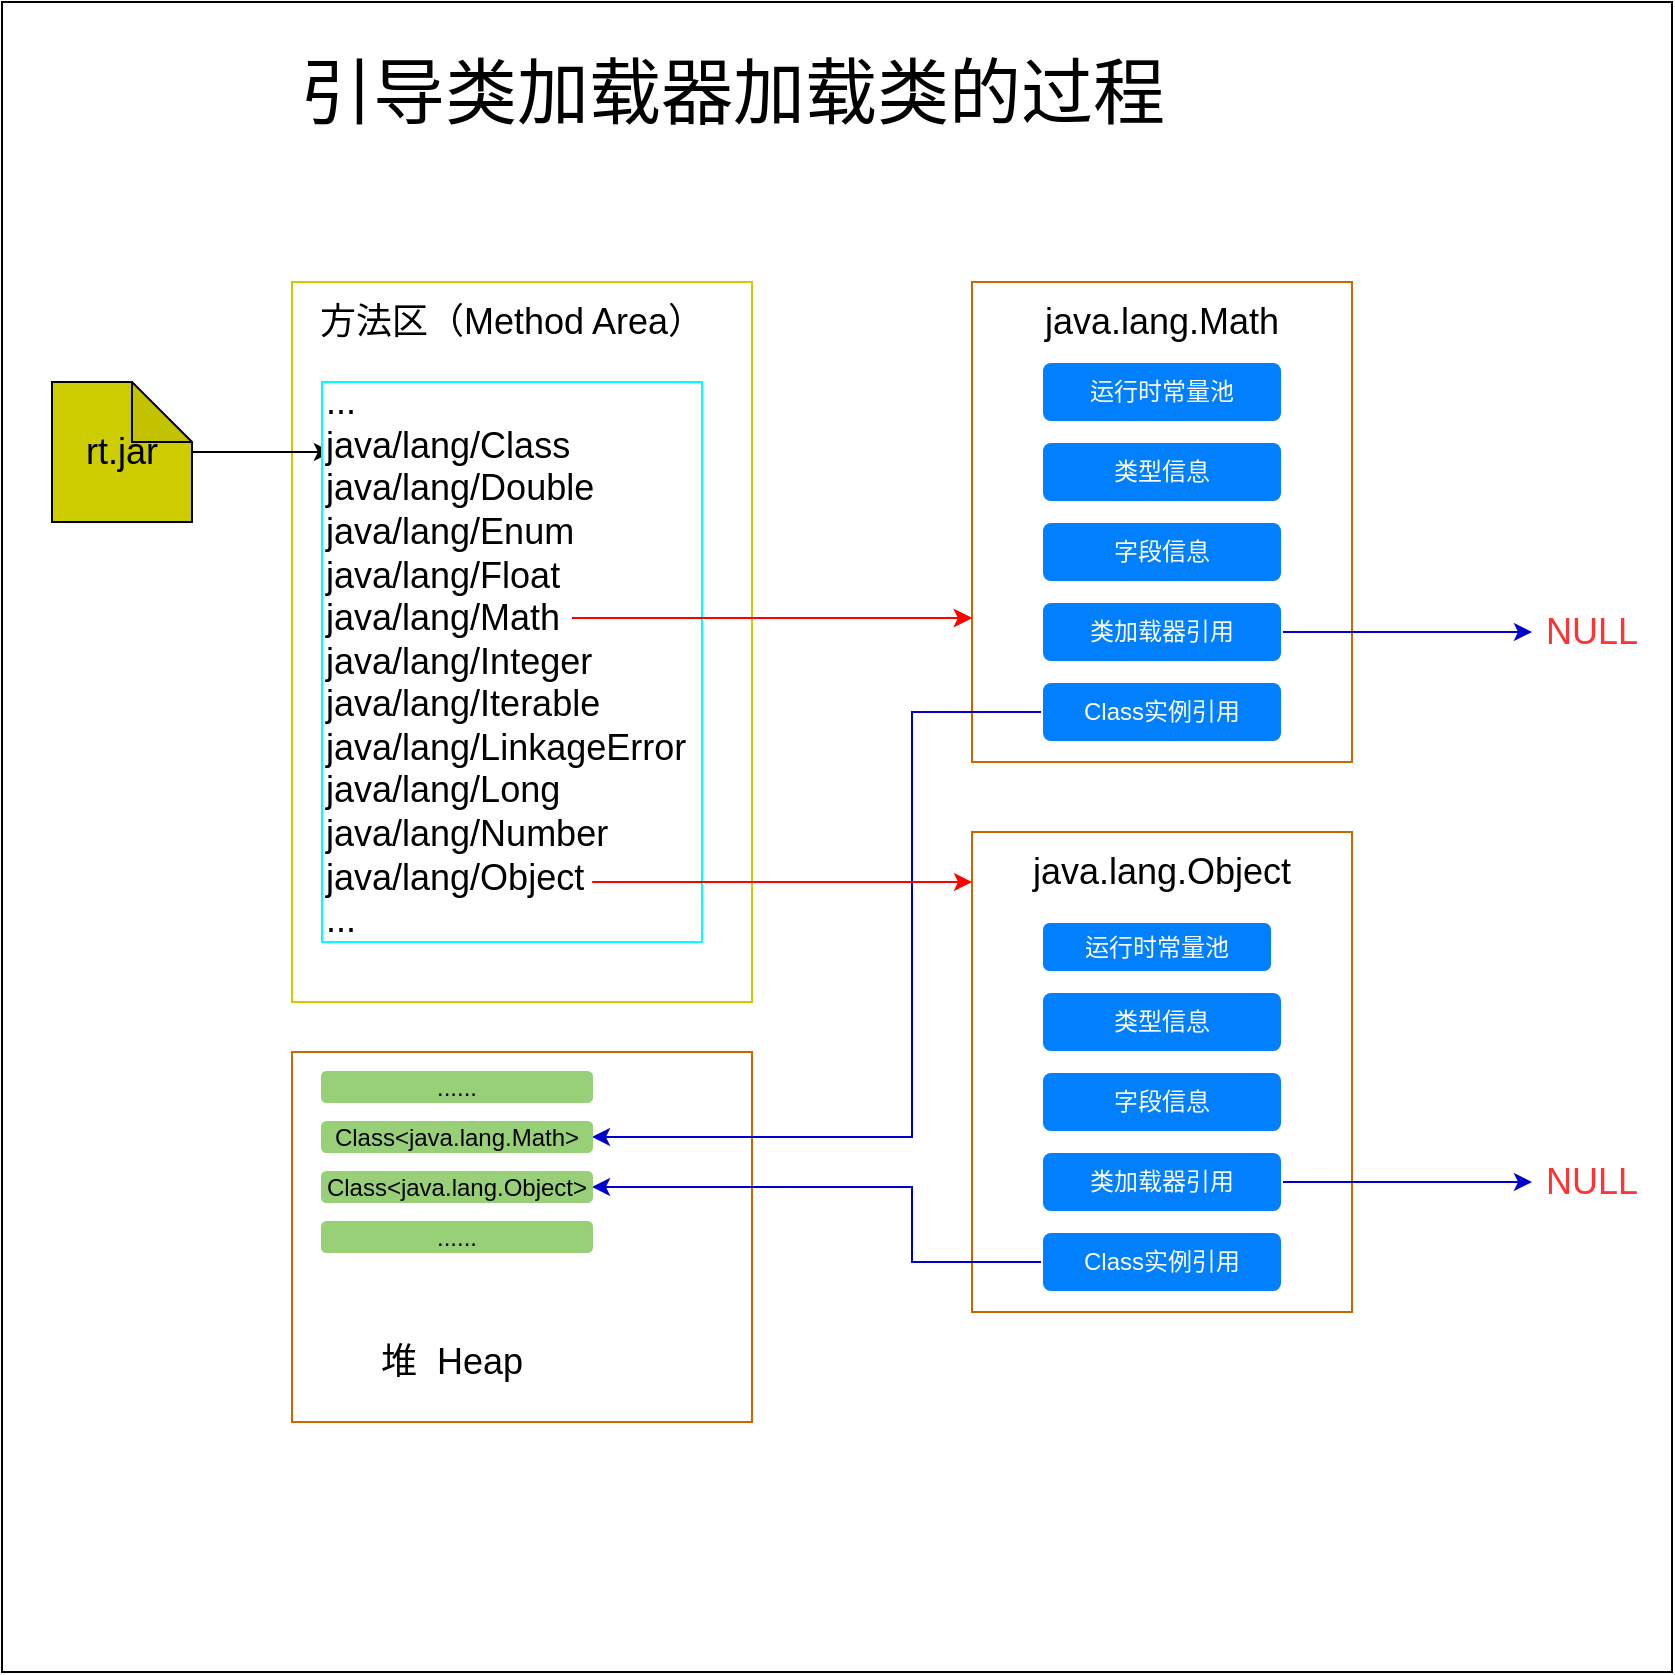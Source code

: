 <mxfile version="13.0.3" type="device"><diagram id="n30_cCHPt51QK4uyRG_O" name="第 1 页"><mxGraphModel dx="1346" dy="789" grid="1" gridSize="10" guides="1" tooltips="1" connect="1" arrows="1" fold="1" page="1" pageScale="1" pageWidth="827" pageHeight="1169" math="0" shadow="0"><root><mxCell id="0"/><mxCell id="1" parent="0"/><mxCell id="JGi0xxMnzyziCAYQxrvA-2" value="" style="whiteSpace=wrap;html=1;aspect=fixed;" vertex="1" parent="1"><mxGeometry x="125" y="50" width="835" height="835" as="geometry"/></mxCell><mxCell id="JGi0xxMnzyziCAYQxrvA-31" value="" style="rounded=0;whiteSpace=wrap;html=1;strokeColor=#CC6600;fillColor=#FFFFFF;" vertex="1" parent="1"><mxGeometry x="270" y="575" width="230" height="185" as="geometry"/></mxCell><mxCell id="JGi0xxMnzyziCAYQxrvA-5" value="" style="rounded=0;whiteSpace=wrap;html=1;fillColor=#FFFFFF;strokeColor=#CCCC00;" vertex="1" parent="1"><mxGeometry x="270" y="190" width="230" height="360" as="geometry"/></mxCell><mxCell id="JGi0xxMnzyziCAYQxrvA-21" value="" style="rounded=0;whiteSpace=wrap;html=1;fillColor=#FFFFFF;strokeColor=#CC6600;" vertex="1" parent="1"><mxGeometry x="610" y="465" width="190" height="240" as="geometry"/></mxCell><mxCell id="JGi0xxMnzyziCAYQxrvA-1" value="&lt;font style=&quot;font-size: 36px&quot;&gt;引导类加载器加载类的过程&lt;/font&gt;" style="text;html=1;align=center;verticalAlign=middle;resizable=0;points=[];autosize=1;" vertex="1" parent="1"><mxGeometry x="265" y="80" width="450" height="30" as="geometry"/></mxCell><mxCell id="JGi0xxMnzyziCAYQxrvA-22" style="edgeStyle=orthogonalEdgeStyle;rounded=0;orthogonalLoop=1;jettySize=auto;html=1;entryX=0.026;entryY=0.125;entryDx=0;entryDy=0;entryPerimeter=0;" edge="1" parent="1" source="JGi0xxMnzyziCAYQxrvA-3" target="JGi0xxMnzyziCAYQxrvA-7"><mxGeometry relative="1" as="geometry"/></mxCell><mxCell id="JGi0xxMnzyziCAYQxrvA-3" value="&lt;font style=&quot;font-size: 18px&quot;&gt;rt.jar&lt;/font&gt;" style="shape=note;whiteSpace=wrap;html=1;backgroundOutline=1;darkOpacity=0.05;fillColor=#CCCC00;" vertex="1" parent="1"><mxGeometry x="150" y="240" width="70" height="70" as="geometry"/></mxCell><mxCell id="JGi0xxMnzyziCAYQxrvA-6" value="&lt;font style=&quot;font-size: 18px&quot;&gt;方法区（Method Area）&lt;/font&gt;" style="text;html=1;strokeColor=none;fillColor=none;align=center;verticalAlign=middle;whiteSpace=wrap;rounded=0;" vertex="1" parent="1"><mxGeometry x="280" y="200" width="200" height="20" as="geometry"/></mxCell><mxCell id="JGi0xxMnzyziCAYQxrvA-7" value="&lt;font style=&quot;font-size: 18px&quot;&gt;...&lt;br&gt;java/lang/Class&lt;br&gt;java/lang/Double&lt;br&gt;java/lang/Enum&lt;br&gt;java/lang/Float&lt;br&gt;java/lang/Math&lt;br&gt;java/lang/Integer&lt;br&gt;java/lang/Iterable&lt;br&gt;java/lang/LinkageError&lt;br&gt;java/lang/Long&lt;br&gt;java/lang/Number&lt;br&gt;java/lang/Object&lt;br&gt;...&lt;/font&gt;" style="rounded=0;whiteSpace=wrap;html=1;fillColor=#FFFFFF;align=left;strokeColor=#00FFFF;" vertex="1" parent="1"><mxGeometry x="285" y="240" width="190" height="280" as="geometry"/></mxCell><mxCell id="JGi0xxMnzyziCAYQxrvA-8" value="" style="rounded=0;whiteSpace=wrap;html=1;fillColor=#FFFFFF;strokeColor=#CC6600;" vertex="1" parent="1"><mxGeometry x="610" y="190" width="190" height="240" as="geometry"/></mxCell><mxCell id="JGi0xxMnzyziCAYQxrvA-9" value="&lt;font style=&quot;font-size: 18px&quot;&gt;java.lang.Math&lt;/font&gt;" style="text;html=1;strokeColor=none;fillColor=none;align=center;verticalAlign=middle;whiteSpace=wrap;rounded=0;" vertex="1" parent="1"><mxGeometry x="670" y="200" width="70" height="20" as="geometry"/></mxCell><mxCell id="JGi0xxMnzyziCAYQxrvA-10" value="&lt;font color=&quot;#ffffff&quot;&gt;运行时常量池&lt;/font&gt;" style="rounded=1;whiteSpace=wrap;html=1;fillColor=#007FFF;strokeColor=#FFFFFF;" vertex="1" parent="1"><mxGeometry x="645" y="230" width="120" height="30" as="geometry"/></mxCell><mxCell id="JGi0xxMnzyziCAYQxrvA-11" value="&lt;font color=&quot;#ffffff&quot;&gt;类型信息&lt;/font&gt;" style="rounded=1;whiteSpace=wrap;html=1;fillColor=#007FFF;strokeColor=#FFFFFF;" vertex="1" parent="1"><mxGeometry x="645" y="270" width="120" height="30" as="geometry"/></mxCell><mxCell id="JGi0xxMnzyziCAYQxrvA-12" value="&lt;font color=&quot;#ffffff&quot;&gt;字段信息&lt;/font&gt;" style="rounded=1;whiteSpace=wrap;html=1;fillColor=#007FFF;strokeColor=#FFFFFF;" vertex="1" parent="1"><mxGeometry x="645" y="310" width="120" height="30" as="geometry"/></mxCell><mxCell id="JGi0xxMnzyziCAYQxrvA-27" style="edgeStyle=orthogonalEdgeStyle;rounded=0;orthogonalLoop=1;jettySize=auto;html=1;strokeColor=#0000CC;" edge="1" parent="1" source="JGi0xxMnzyziCAYQxrvA-13"><mxGeometry relative="1" as="geometry"><mxPoint x="890" y="365" as="targetPoint"/></mxGeometry></mxCell><mxCell id="JGi0xxMnzyziCAYQxrvA-13" value="&lt;font color=&quot;#ffffff&quot;&gt;类加载器引用&lt;/font&gt;" style="rounded=1;whiteSpace=wrap;html=1;fillColor=#007FFF;strokeColor=#FFFFFF;" vertex="1" parent="1"><mxGeometry x="645" y="350" width="120" height="30" as="geometry"/></mxCell><mxCell id="JGi0xxMnzyziCAYQxrvA-37" style="edgeStyle=orthogonalEdgeStyle;rounded=0;orthogonalLoop=1;jettySize=auto;html=1;entryX=1;entryY=0.5;entryDx=0;entryDy=0;strokeColor=#0000CC;exitX=0;exitY=0.5;exitDx=0;exitDy=0;" edge="1" parent="1" source="JGi0xxMnzyziCAYQxrvA-14" target="JGi0xxMnzyziCAYQxrvA-34"><mxGeometry relative="1" as="geometry"><Array as="points"><mxPoint x="580" y="405"/><mxPoint x="580" y="618"/></Array></mxGeometry></mxCell><mxCell id="JGi0xxMnzyziCAYQxrvA-14" value="&lt;font color=&quot;#ffffff&quot;&gt;Class实例引用&lt;/font&gt;" style="rounded=1;whiteSpace=wrap;html=1;fillColor=#007FFF;strokeColor=#FFFFFF;" vertex="1" parent="1"><mxGeometry x="645" y="390" width="120" height="30" as="geometry"/></mxCell><mxCell id="JGi0xxMnzyziCAYQxrvA-15" value="&lt;font style=&quot;font-size: 18px&quot;&gt;java.lang.Object&lt;/font&gt;" style="text;html=1;strokeColor=none;fillColor=none;align=center;verticalAlign=middle;whiteSpace=wrap;rounded=0;" vertex="1" parent="1"><mxGeometry x="670" y="475" width="70" height="20" as="geometry"/></mxCell><mxCell id="JGi0xxMnzyziCAYQxrvA-16" value="&lt;font color=&quot;#ffffff&quot;&gt;运行时常量池&lt;/font&gt;" style="rounded=1;whiteSpace=wrap;html=1;fillColor=#007FFF;strokeColor=#FFFFFF;" vertex="1" parent="1"><mxGeometry x="645" y="510" width="115" height="25" as="geometry"/></mxCell><mxCell id="JGi0xxMnzyziCAYQxrvA-17" value="&lt;font color=&quot;#ffffff&quot;&gt;类型信息&lt;/font&gt;" style="rounded=1;whiteSpace=wrap;html=1;fillColor=#007FFF;strokeColor=#FFFFFF;" vertex="1" parent="1"><mxGeometry x="645" y="545" width="120" height="30" as="geometry"/></mxCell><mxCell id="JGi0xxMnzyziCAYQxrvA-18" value="&lt;font color=&quot;#ffffff&quot;&gt;字段信息&lt;/font&gt;" style="rounded=1;whiteSpace=wrap;html=1;fillColor=#007FFF;strokeColor=#FFFFFF;" vertex="1" parent="1"><mxGeometry x="645" y="585" width="120" height="30" as="geometry"/></mxCell><mxCell id="JGi0xxMnzyziCAYQxrvA-29" style="edgeStyle=orthogonalEdgeStyle;rounded=0;orthogonalLoop=1;jettySize=auto;html=1;strokeColor=#0000CC;" edge="1" parent="1" source="JGi0xxMnzyziCAYQxrvA-19"><mxGeometry relative="1" as="geometry"><mxPoint x="890" y="640" as="targetPoint"/></mxGeometry></mxCell><mxCell id="JGi0xxMnzyziCAYQxrvA-19" value="&lt;font color=&quot;#ffffff&quot;&gt;类加载器引用&lt;/font&gt;" style="rounded=1;whiteSpace=wrap;html=1;fillColor=#007FFF;strokeColor=#FFFFFF;" vertex="1" parent="1"><mxGeometry x="645" y="625" width="120" height="30" as="geometry"/></mxCell><mxCell id="JGi0xxMnzyziCAYQxrvA-38" style="edgeStyle=orthogonalEdgeStyle;rounded=0;orthogonalLoop=1;jettySize=auto;html=1;entryX=1;entryY=0.5;entryDx=0;entryDy=0;strokeColor=#0000CC;" edge="1" parent="1" source="JGi0xxMnzyziCAYQxrvA-20" target="JGi0xxMnzyziCAYQxrvA-33"><mxGeometry relative="1" as="geometry"><Array as="points"><mxPoint x="580" y="680"/><mxPoint x="580" y="643"/></Array></mxGeometry></mxCell><mxCell id="JGi0xxMnzyziCAYQxrvA-20" value="&lt;font color=&quot;#ffffff&quot;&gt;Class实例引用&lt;/font&gt;" style="rounded=1;whiteSpace=wrap;html=1;fillColor=#007FFF;strokeColor=#FFFFFF;" vertex="1" parent="1"><mxGeometry x="645" y="665" width="120" height="30" as="geometry"/></mxCell><mxCell id="JGi0xxMnzyziCAYQxrvA-23" value="" style="endArrow=classic;html=1;entryX=0;entryY=0.7;entryDx=0;entryDy=0;entryPerimeter=0;strokeColor=#FF0000;" edge="1" parent="1" target="JGi0xxMnzyziCAYQxrvA-8"><mxGeometry width="50" height="50" relative="1" as="geometry"><mxPoint x="410" y="358" as="sourcePoint"/><mxPoint x="525" y="270" as="targetPoint"/></mxGeometry></mxCell><mxCell id="JGi0xxMnzyziCAYQxrvA-25" value="" style="endArrow=classic;html=1;entryX=0;entryY=0.7;entryDx=0;entryDy=0;entryPerimeter=0;strokeColor=#FF0000;" edge="1" parent="1" target="JGi0xxMnzyziCAYQxrvA-8"><mxGeometry width="50" height="50" relative="1" as="geometry"><mxPoint x="410" y="358" as="sourcePoint"/><mxPoint x="610" y="358" as="targetPoint"/><Array as="points"><mxPoint x="510" y="358"/></Array></mxGeometry></mxCell><mxCell id="JGi0xxMnzyziCAYQxrvA-26" value="" style="endArrow=classic;html=1;strokeColor=#FF0000;exitX=0.711;exitY=0.893;exitDx=0;exitDy=0;exitPerimeter=0;" edge="1" parent="1" source="JGi0xxMnzyziCAYQxrvA-7"><mxGeometry width="50" height="50" relative="1" as="geometry"><mxPoint x="420" y="670" as="sourcePoint"/><mxPoint x="610" y="490" as="targetPoint"/></mxGeometry></mxCell><mxCell id="JGi0xxMnzyziCAYQxrvA-28" value="&lt;font color=&quot;#ff3333&quot; style=&quot;font-size: 18px&quot;&gt;NULL&lt;/font&gt;" style="text;html=1;strokeColor=none;fillColor=none;align=center;verticalAlign=middle;whiteSpace=wrap;rounded=0;" vertex="1" parent="1"><mxGeometry x="900" y="355" width="40" height="20" as="geometry"/></mxCell><mxCell id="JGi0xxMnzyziCAYQxrvA-30" value="&lt;font color=&quot;#ff3333&quot; style=&quot;font-size: 18px&quot;&gt;NULL&lt;/font&gt;" style="text;html=1;strokeColor=none;fillColor=none;align=center;verticalAlign=middle;whiteSpace=wrap;rounded=0;" vertex="1" parent="1"><mxGeometry x="900" y="630" width="40" height="20" as="geometry"/></mxCell><mxCell id="JGi0xxMnzyziCAYQxrvA-32" value="&lt;div&gt;&lt;span&gt;......&lt;/span&gt;&lt;/div&gt;" style="rounded=1;whiteSpace=wrap;html=1;strokeColor=#97D077;fillColor=#97D077;align=center;" vertex="1" parent="1"><mxGeometry x="285" y="585" width="135" height="15" as="geometry"/></mxCell><mxCell id="JGi0xxMnzyziCAYQxrvA-33" value="&lt;div&gt;&lt;span&gt;Class&amp;lt;java.lang.Object&amp;gt;&lt;/span&gt;&lt;/div&gt;" style="rounded=1;whiteSpace=wrap;html=1;strokeColor=#97D077;fillColor=#97D077;align=center;" vertex="1" parent="1"><mxGeometry x="285" y="635" width="135" height="15" as="geometry"/></mxCell><mxCell id="JGi0xxMnzyziCAYQxrvA-34" value="&lt;div&gt;&lt;span&gt;Class&amp;lt;java.lang.Math&amp;gt;&lt;/span&gt;&lt;/div&gt;" style="rounded=1;whiteSpace=wrap;html=1;strokeColor=#97D077;fillColor=#97D077;align=center;" vertex="1" parent="1"><mxGeometry x="285" y="610" width="135" height="15" as="geometry"/></mxCell><mxCell id="JGi0xxMnzyziCAYQxrvA-35" value="&lt;div&gt;&lt;span&gt;......&lt;/span&gt;&lt;/div&gt;" style="rounded=1;whiteSpace=wrap;html=1;strokeColor=#97D077;fillColor=#97D077;align=center;" vertex="1" parent="1"><mxGeometry x="285" y="660" width="135" height="15" as="geometry"/></mxCell><mxCell id="JGi0xxMnzyziCAYQxrvA-36" value="&lt;font style=&quot;font-size: 18px&quot;&gt;堆&amp;nbsp; Heap&lt;/font&gt;" style="text;html=1;strokeColor=none;fillColor=none;align=center;verticalAlign=middle;whiteSpace=wrap;rounded=0;" vertex="1" parent="1"><mxGeometry x="300" y="720" width="100" height="20" as="geometry"/></mxCell></root></mxGraphModel></diagram></mxfile>